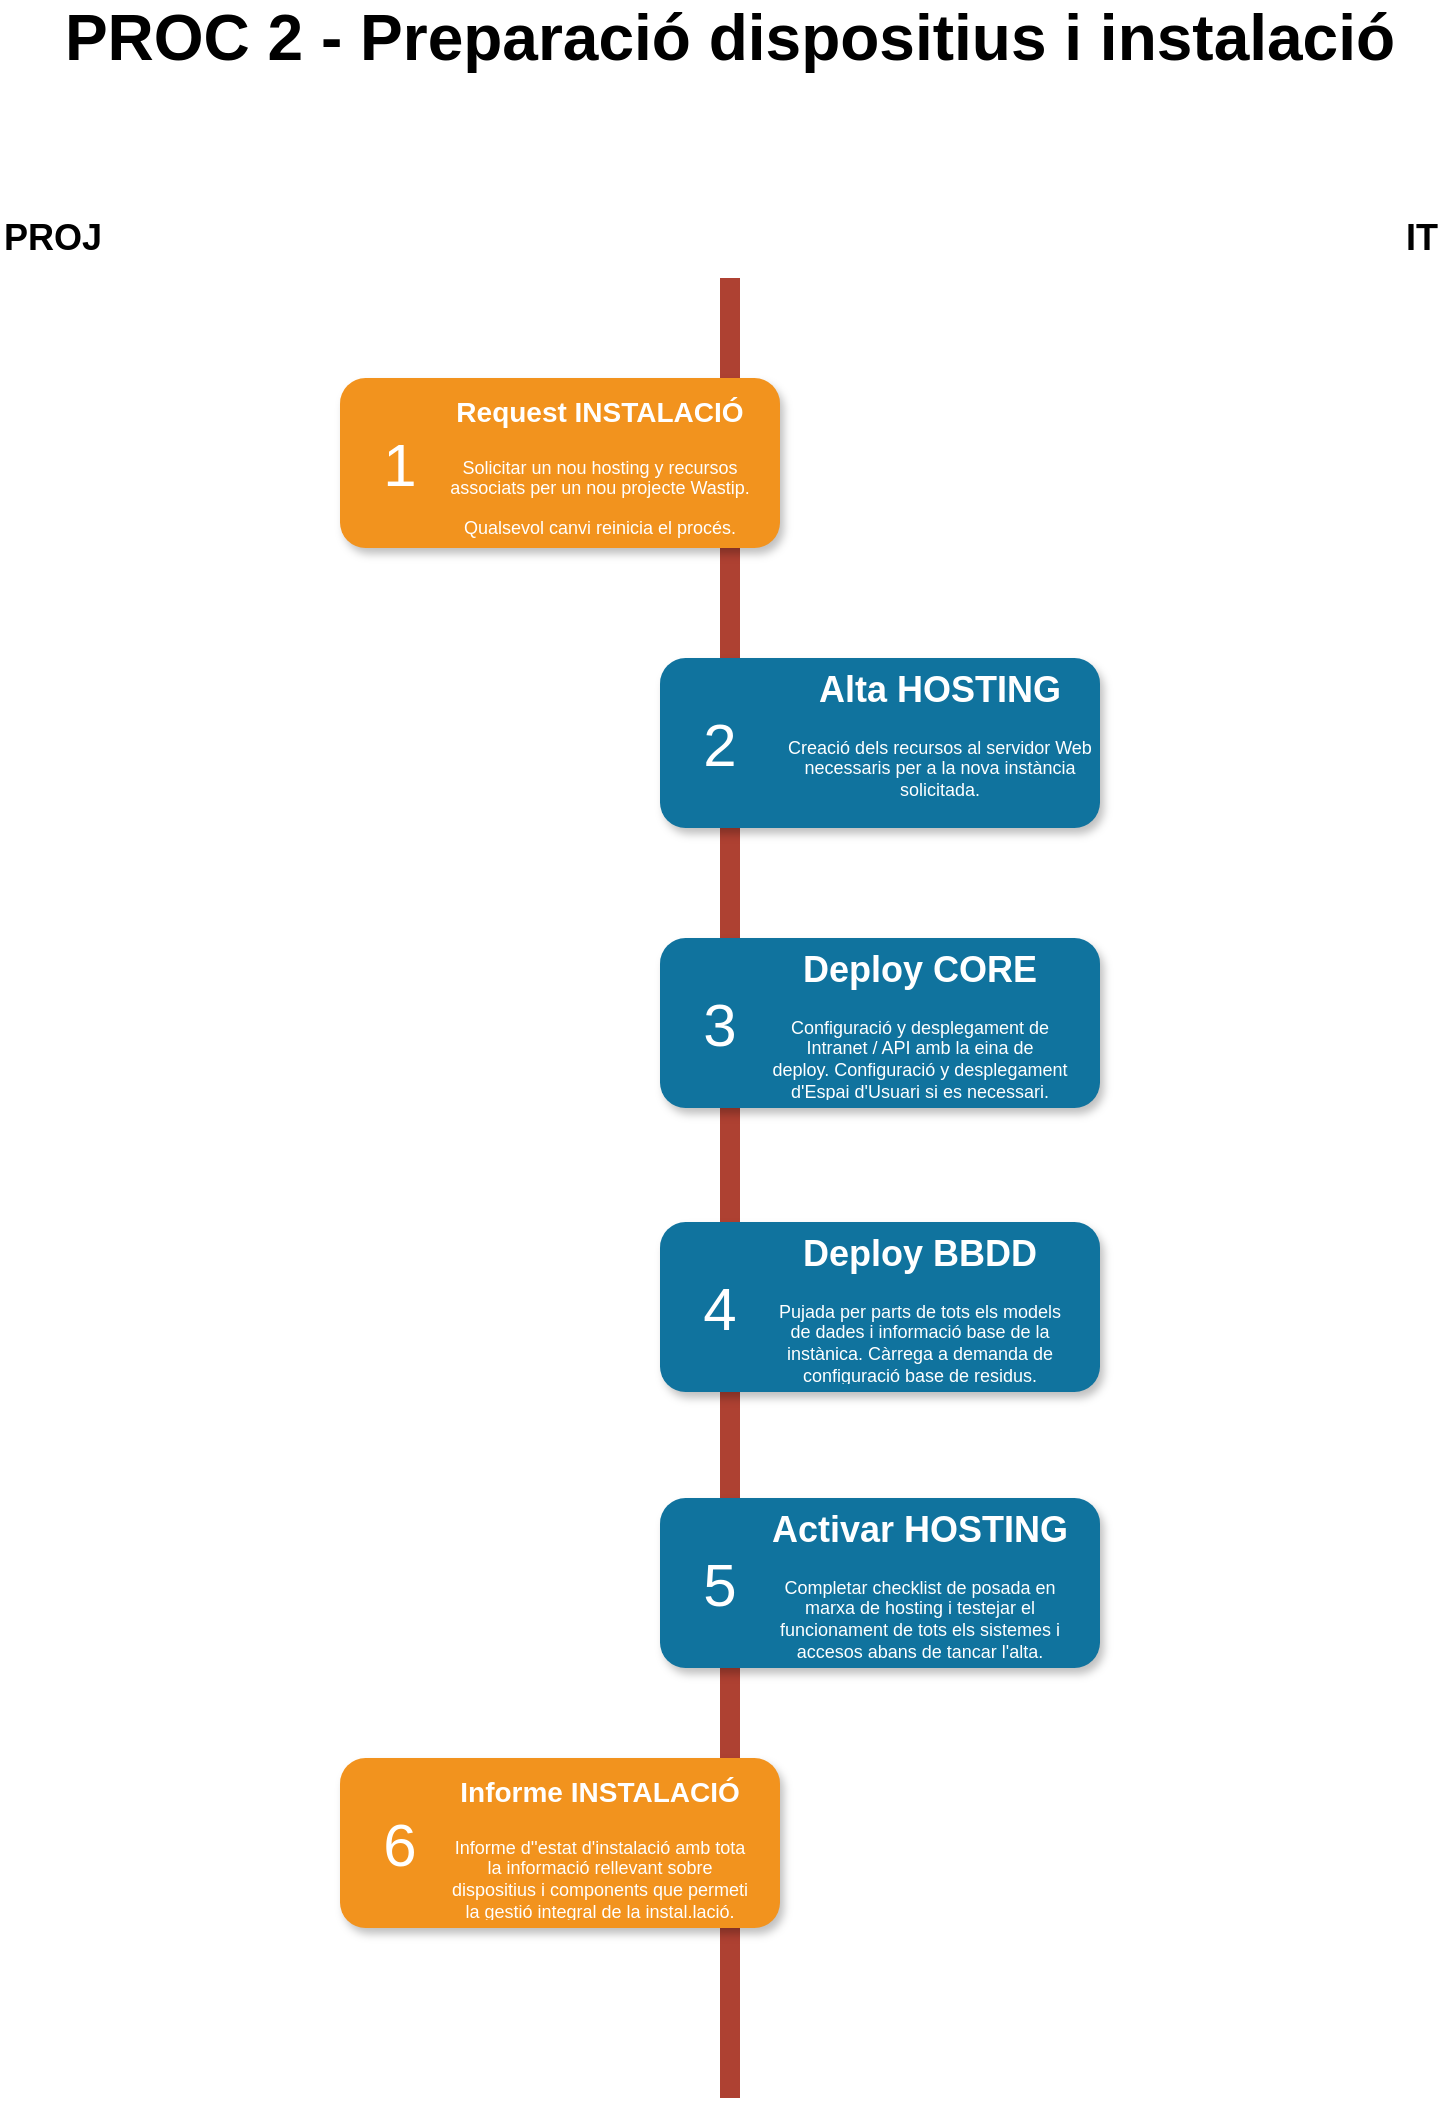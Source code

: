 <mxfile version="13.6.6" type="github">
  <diagram name="Page-1" id="fbcf5db9-b524-4cd4-e4f3-379dc89c3999">
    <mxGraphModel dx="1422" dy="762" grid="1" gridSize="10" guides="1" tooltips="1" connect="1" arrows="1" fold="1" page="1" pageScale="1" pageWidth="827" pageHeight="1169" background="#ffffff" math="0" shadow="0">
      <root>
        <mxCell id="0" />
        <mxCell id="1" parent="0" />
        <mxCell id="2a0f93b5c73ef8e7-1" value="" style="line;strokeWidth=10;direction=south;html=1;fillColor=none;fontSize=13;fontColor=#000000;align=center;strokeColor=#AE4132;" parent="1" vertex="1">
          <mxGeometry x="400" y="180" width="10" height="910" as="geometry" />
        </mxCell>
        <mxCell id="2a0f93b5c73ef8e7-2" value="" style="rounded=1;whiteSpace=wrap;html=1;strokeColor=none;strokeWidth=1;fillColor=#F2931E;fontSize=13;fontColor=#FFFFFF;align=center;gradientColor=none;gradientDirection=east;verticalAlign=top;shadow=1;" parent="1" vertex="1">
          <mxGeometry x="210" y="230" width="220" height="85" as="geometry" />
        </mxCell>
        <mxCell id="2a0f93b5c73ef8e7-3" value="1" style="text;html=1;strokeColor=none;fillColor=none;align=center;verticalAlign=middle;whiteSpace=wrap;fontSize=30;fontColor=#FFFFFF;" parent="1" vertex="1">
          <mxGeometry x="220" y="263" width="40" height="20" as="geometry" />
        </mxCell>
        <mxCell id="2a0f93b5c73ef8e7-4" value="" style="rounded=1;whiteSpace=wrap;html=1;strokeColor=none;strokeWidth=1;fillColor=#10739E;fontSize=13;fontColor=#FFFFFF;align=center;gradientColor=none;gradientDirection=east;verticalAlign=top;shadow=1;" parent="1" vertex="1">
          <mxGeometry x="370" y="370" width="220" height="85" as="geometry" />
        </mxCell>
        <mxCell id="2a0f93b5c73ef8e7-5" value="2" style="text;html=1;strokeColor=none;fillColor=none;align=center;verticalAlign=middle;whiteSpace=wrap;fontSize=30;fontColor=#FFFFFF;" parent="1" vertex="1">
          <mxGeometry x="380" y="403" width="40" height="20" as="geometry" />
        </mxCell>
        <mxCell id="2a0f93b5c73ef8e7-8" value="" style="rounded=1;whiteSpace=wrap;html=1;strokeColor=none;strokeWidth=1;fillColor=#10739E;fontSize=13;fontColor=#FFFFFF;align=center;gradientColor=none;gradientDirection=east;verticalAlign=top;shadow=1;" parent="1" vertex="1">
          <mxGeometry x="370" y="510" width="220" height="85" as="geometry" />
        </mxCell>
        <mxCell id="2a0f93b5c73ef8e7-9" value="3" style="text;html=1;strokeColor=none;fillColor=none;align=center;verticalAlign=middle;whiteSpace=wrap;fontSize=30;fontColor=#FFFFFF;" parent="1" vertex="1">
          <mxGeometry x="380" y="543" width="40" height="20" as="geometry" />
        </mxCell>
        <mxCell id="2a0f93b5c73ef8e7-10" value="" style="rounded=1;whiteSpace=wrap;html=1;strokeColor=none;strokeWidth=1;fillColor=#F2931E;fontSize=13;fontColor=#FFFFFF;align=center;gradientColor=none;gradientDirection=east;verticalAlign=top;shadow=1;" parent="1" vertex="1">
          <mxGeometry x="210" y="920" width="220" height="85" as="geometry" />
        </mxCell>
        <mxCell id="2a0f93b5c73ef8e7-11" value="6" style="text;html=1;strokeColor=none;fillColor=none;align=center;verticalAlign=middle;whiteSpace=wrap;fontSize=30;fontColor=#FFFFFF;" parent="1" vertex="1">
          <mxGeometry x="220" y="953" width="40" height="20" as="geometry" />
        </mxCell>
        <mxCell id="2a0f93b5c73ef8e7-12" value="" style="rounded=1;whiteSpace=wrap;html=1;strokeColor=none;strokeWidth=1;fillColor=#10739E;fontSize=13;fontColor=#FFFFFF;align=center;gradientColor=none;gradientDirection=east;verticalAlign=top;shadow=1;" parent="1" vertex="1">
          <mxGeometry x="370" y="790" width="220" height="85" as="geometry" />
        </mxCell>
        <mxCell id="2a0f93b5c73ef8e7-13" value="5" style="text;html=1;strokeColor=none;fillColor=none;align=center;verticalAlign=middle;whiteSpace=wrap;fontSize=30;fontColor=#FFFFFF;" parent="1" vertex="1">
          <mxGeometry x="380" y="823" width="40" height="20" as="geometry" />
        </mxCell>
        <mxCell id="2a0f93b5c73ef8e7-18" value="&lt;h1&gt;&lt;font style=&quot;font-size: 14px&quot;&gt;Request INSTALACIÓ&lt;/font&gt;&lt;/h1&gt;&lt;p&gt;Solicitar un nou hosting y recursos associats per un nou projecte Wastip.&lt;/p&gt;&lt;p&gt;Qualsevol canvi reinicia el procés.&lt;/p&gt;" style="text;html=1;spacing=5;spacingTop=-20;whiteSpace=wrap;overflow=hidden;strokeColor=none;strokeWidth=4;fillColor=none;gradientColor=#007FFF;fontSize=9;fontColor=#FFFFFF;align=center;" parent="1" vertex="1">
          <mxGeometry x="260" y="234" width="160" height="77" as="geometry" />
        </mxCell>
        <mxCell id="2a0f93b5c73ef8e7-19" value="&lt;h1&gt;Alta HOSTING&lt;/h1&gt;&lt;p&gt;Creació dels recursos al servidor Web necessaris per a la nova instància solicitada.&lt;/p&gt;" style="text;html=1;spacing=5;spacingTop=-20;whiteSpace=wrap;overflow=hidden;strokeColor=none;strokeWidth=4;fillColor=none;gradientColor=#007FFF;fontSize=9;fontColor=#FFFFFF;align=center;" parent="1" vertex="1">
          <mxGeometry x="430" y="374" width="160" height="77" as="geometry" />
        </mxCell>
        <mxCell id="2a0f93b5c73ef8e7-21" value="&lt;h1&gt;Deploy CORE&lt;/h1&gt;&lt;p&gt;Configuració y desplegament de Intranet / API amb la eina de deploy.&amp;nbsp;&lt;span&gt;Configuració y desplegament d&#39;Espai d&#39;Usuari si es necessari.&lt;/span&gt;&lt;/p&gt;" style="text;html=1;spacing=5;spacingTop=-20;whiteSpace=wrap;overflow=hidden;strokeColor=none;strokeWidth=4;fillColor=none;gradientColor=#007FFF;fontSize=9;fontColor=#FFFFFF;align=center;" parent="1" vertex="1">
          <mxGeometry x="420" y="514" width="160" height="77" as="geometry" />
        </mxCell>
        <mxCell id="2a0f93b5c73ef8e7-22" value="&lt;h1&gt;&lt;font style=&quot;font-size: 14px&quot;&gt;Informe INSTALACIÓ&lt;/font&gt;&lt;/h1&gt;&lt;p&gt;Informe d&#39;&#39;estat d&#39;instalació amb tota la informació rellevant sobre dispositius i components que permeti la gestió integral de la instal.lació.&lt;/p&gt;" style="text;html=1;spacing=5;spacingTop=-20;whiteSpace=wrap;overflow=hidden;strokeColor=none;strokeWidth=4;fillColor=none;gradientColor=#007FFF;fontSize=9;fontColor=#FFFFFF;align=center;" parent="1" vertex="1">
          <mxGeometry x="260" y="924" width="160" height="77" as="geometry" />
        </mxCell>
        <mxCell id="2a0f93b5c73ef8e7-23" value="&lt;h1&gt;Activar HOSTING&lt;/h1&gt;&lt;p&gt;Completar checklist de posada en marxa de hosting i testejar el funcionament de tots els sistemes i accesos abans de tancar l&#39;alta.&lt;/p&gt;" style="text;html=1;spacing=5;spacingTop=-20;whiteSpace=wrap;overflow=hidden;strokeColor=none;strokeWidth=4;fillColor=none;gradientColor=#007FFF;fontSize=9;fontColor=#FFFFFF;align=center;" parent="1" vertex="1">
          <mxGeometry x="420" y="794" width="160" height="77" as="geometry" />
        </mxCell>
        <mxCell id="q16U99xhVMHbdTgpDgCn-4" value="&lt;b&gt;&lt;font style=&quot;font-size: 18px&quot;&gt;IT&lt;/font&gt;&lt;/b&gt;" style="text;html=1;align=right;verticalAlign=middle;resizable=0;points=[];autosize=1;" parent="1" vertex="1">
          <mxGeometry x="730" y="150" width="30" height="20" as="geometry" />
        </mxCell>
        <mxCell id="q16U99xhVMHbdTgpDgCn-5" value="&lt;b&gt;&lt;font style=&quot;font-size: 18px&quot;&gt;PROJ&lt;/font&gt;&lt;/b&gt;" style="text;html=1;align=left;verticalAlign=middle;resizable=0;points=[];autosize=1;" parent="1" vertex="1">
          <mxGeometry x="40" y="150" width="60" height="20" as="geometry" />
        </mxCell>
        <mxCell id="q16U99xhVMHbdTgpDgCn-6" value="" style="rounded=1;whiteSpace=wrap;html=1;strokeColor=none;strokeWidth=1;fillColor=#10739E;fontSize=13;fontColor=#FFFFFF;align=center;gradientColor=none;gradientDirection=east;verticalAlign=top;shadow=1;" parent="1" vertex="1">
          <mxGeometry x="370" y="652" width="220" height="85" as="geometry" />
        </mxCell>
        <mxCell id="q16U99xhVMHbdTgpDgCn-7" value="4" style="text;html=1;strokeColor=none;fillColor=none;align=center;verticalAlign=middle;whiteSpace=wrap;fontSize=30;fontColor=#FFFFFF;" parent="1" vertex="1">
          <mxGeometry x="380" y="685" width="40" height="20" as="geometry" />
        </mxCell>
        <mxCell id="q16U99xhVMHbdTgpDgCn-8" value="&lt;h1&gt;Deploy BBDD&lt;/h1&gt;&lt;p&gt;Pujada per parts de tots els models de dades i informació base de la instànica. Càrrega a demanda de configuració base de residus.&lt;/p&gt;" style="text;html=1;spacing=5;spacingTop=-20;whiteSpace=wrap;overflow=hidden;strokeColor=none;strokeWidth=4;fillColor=none;gradientColor=#007FFF;fontSize=9;fontColor=#FFFFFF;align=center;" parent="1" vertex="1">
          <mxGeometry x="420" y="656" width="160" height="77" as="geometry" />
        </mxCell>
        <mxCell id="q16U99xhVMHbdTgpDgCn-13" value="PROC 2 - Preparació dispositius i instalació" style="text;html=1;strokeColor=none;fillColor=none;align=center;verticalAlign=middle;whiteSpace=wrap;rounded=0;fontStyle=1;fontSize=32;" parent="1" vertex="1">
          <mxGeometry x="50" y="50" width="710" height="20" as="geometry" />
        </mxCell>
      </root>
    </mxGraphModel>
  </diagram>
</mxfile>
